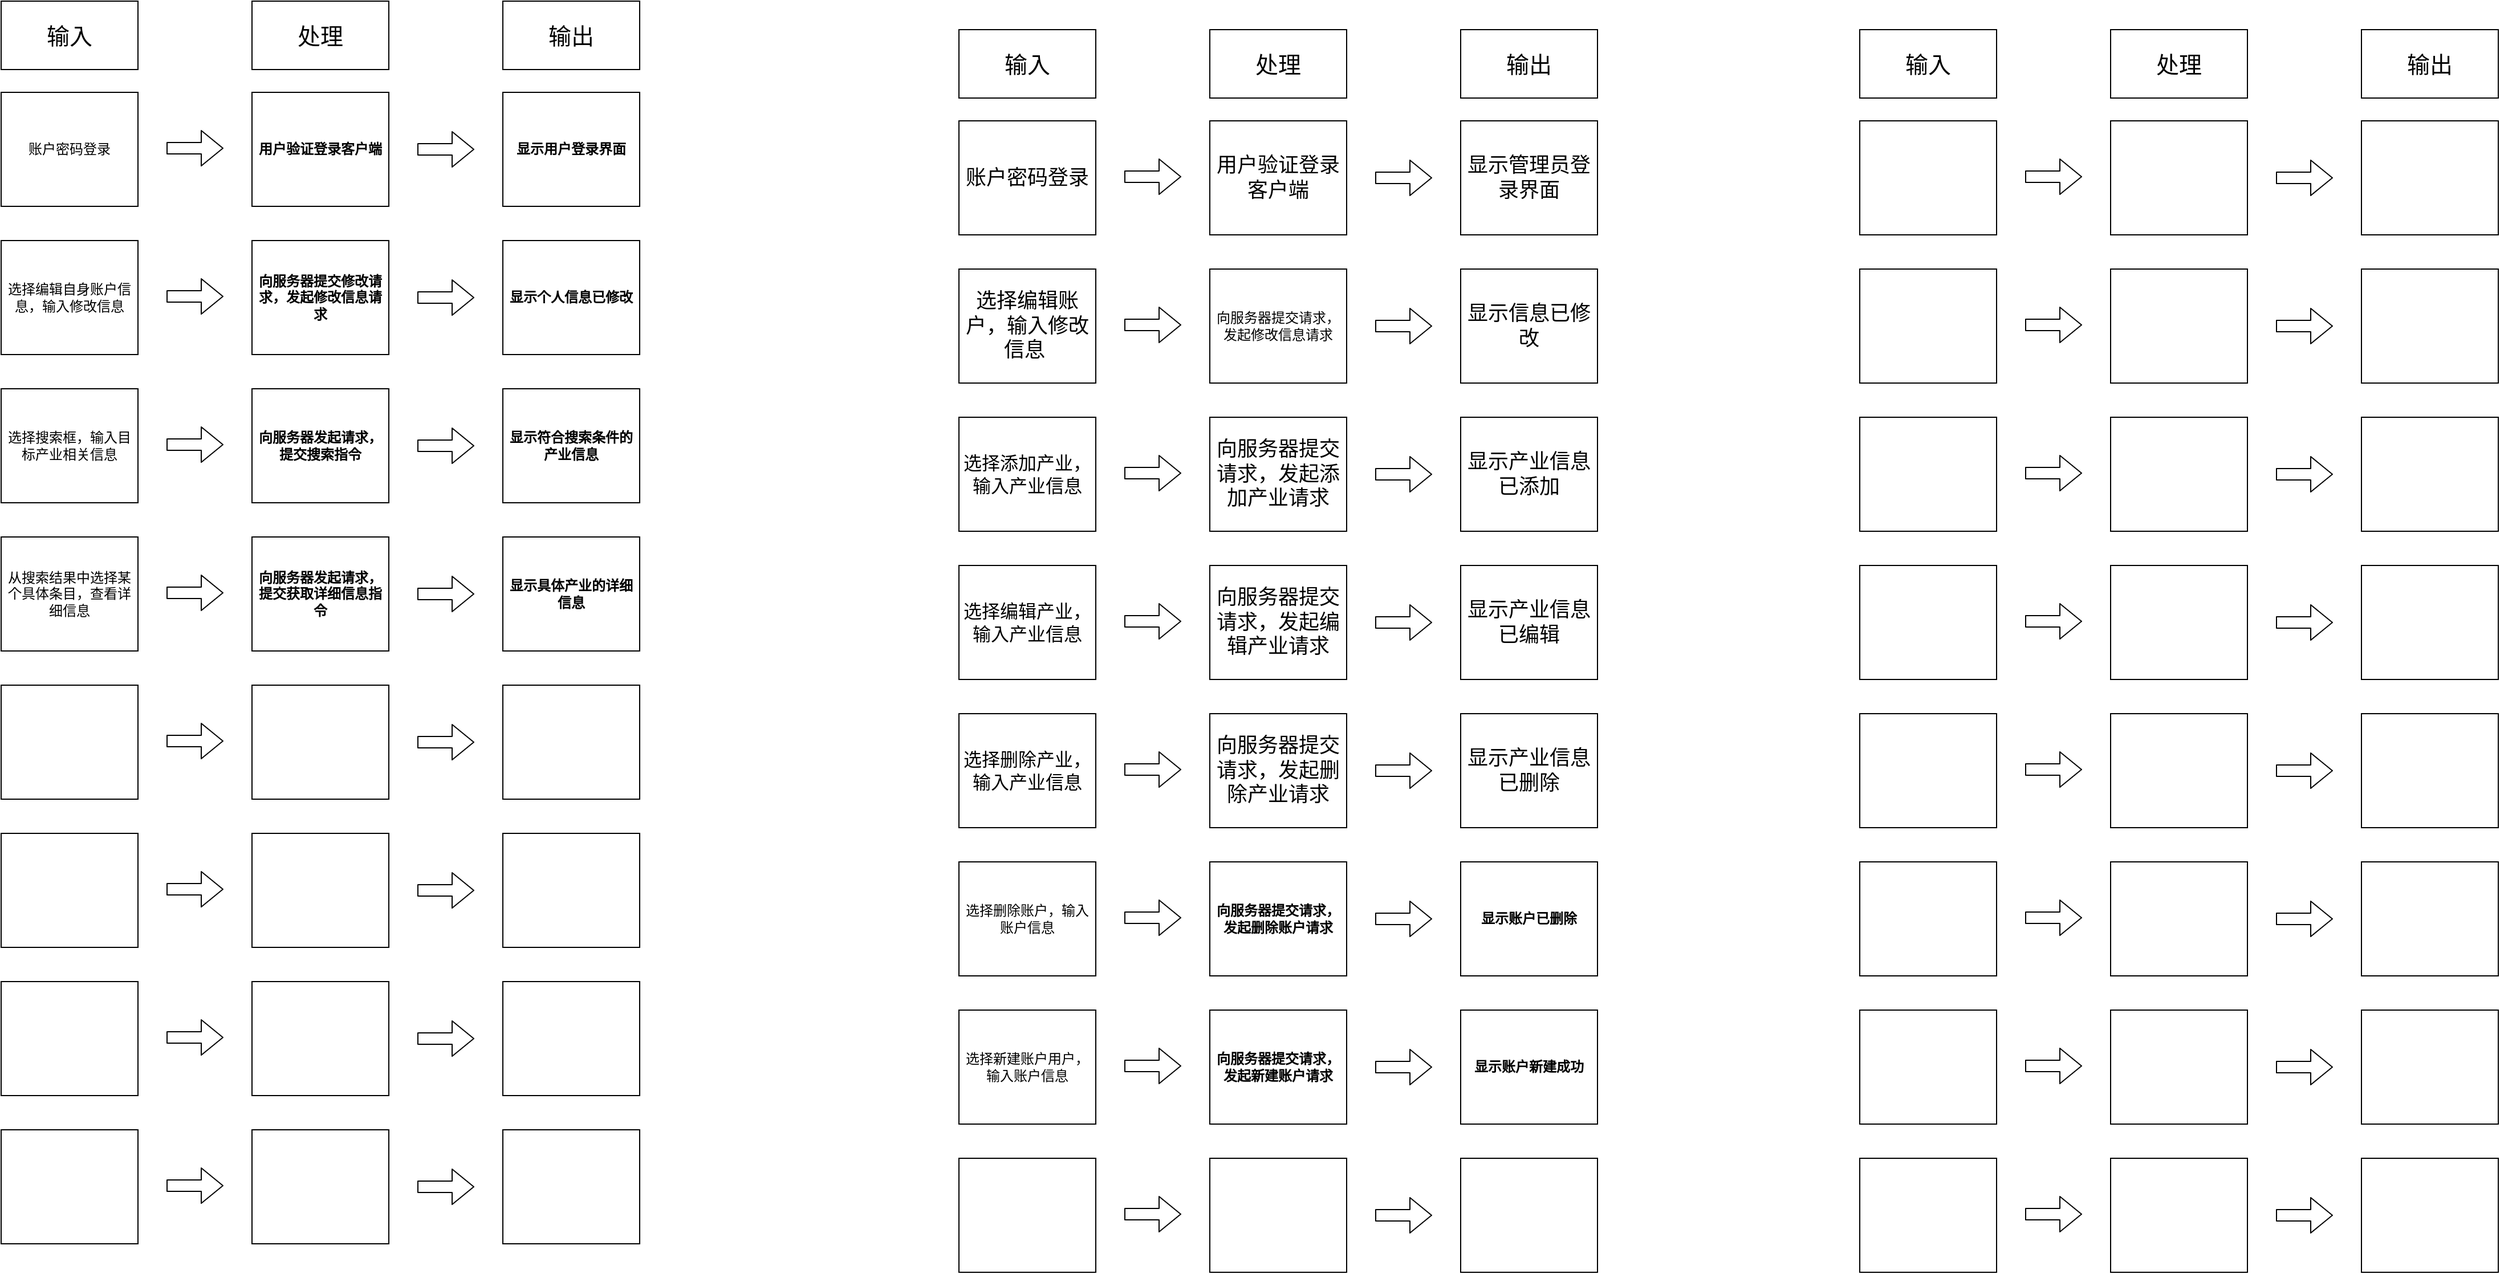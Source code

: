 <mxfile version="12.2.4" pages="1"><diagram id="aaj7mL1S4IDT17MkTl8F" name="第 1 页"><mxGraphModel dx="884" dy="655" grid="1" gridSize="10" guides="1" tooltips="1" connect="1" arrows="1" fold="1" page="1" pageScale="1" pageWidth="3300" pageHeight="4681" math="0" shadow="0"><root><mxCell id="0"/><mxCell id="1" parent="0"/><mxCell id="5" value="&lt;font style=&quot;font-size: 20px&quot;&gt;输入&lt;/font&gt;" style="rounded=0;whiteSpace=wrap;html=1;" parent="1" vertex="1"><mxGeometry x="1310" y="220" width="120" height="60" as="geometry"/></mxCell><mxCell id="6" value="&lt;font style=&quot;font-size: 20px&quot;&gt;处理&lt;/font&gt;" style="rounded=0;whiteSpace=wrap;html=1;" parent="1" vertex="1"><mxGeometry x="1530" y="220" width="120" height="60" as="geometry"/></mxCell><mxCell id="7" value="&lt;span style=&quot;font-size: 20px&quot;&gt;输出&lt;/span&gt;" style="rounded=0;whiteSpace=wrap;html=1;" parent="1" vertex="1"><mxGeometry x="1750" y="220" width="120" height="60" as="geometry"/></mxCell><mxCell id="13" value="&lt;font style=&quot;font-size: 18px&quot;&gt;账户密码登录&lt;/font&gt;" style="rounded=0;whiteSpace=wrap;html=1;" parent="1" vertex="1"><mxGeometry x="1310" y="300" width="120" height="100" as="geometry"/></mxCell><mxCell id="14" value="&lt;font style=&quot;font-size: 18px ; font-weight: normal&quot;&gt;用户验证登录客户端&lt;/font&gt;" style="rounded=0;whiteSpace=wrap;html=1;fontStyle=1" parent="1" vertex="1"><mxGeometry x="1530" y="300" width="120" height="100" as="geometry"/></mxCell><mxCell id="15" value="&lt;font style=&quot;font-size: 18px ; font-weight: normal&quot;&gt;显示管理员登录界面&lt;/font&gt;" style="rounded=0;whiteSpace=wrap;html=1;fontStyle=1" parent="1" vertex="1"><mxGeometry x="1750" y="300" width="120" height="100" as="geometry"/></mxCell><mxCell id="16" value="" style="shape=flexArrow;endArrow=classic;html=1;" parent="1" edge="1"><mxGeometry width="50" height="50" relative="1" as="geometry"><mxPoint x="1455" y="349" as="sourcePoint"/><mxPoint x="1505" y="349" as="targetPoint"/></mxGeometry></mxCell><mxCell id="17" value="" style="shape=flexArrow;endArrow=classic;html=1;" parent="1" edge="1"><mxGeometry width="50" height="50" relative="1" as="geometry"><mxPoint x="1675" y="350" as="sourcePoint"/><mxPoint x="1725" y="350" as="targetPoint"/></mxGeometry></mxCell><mxCell id="19" value="&lt;font style=&quot;font-size: 18px&quot;&gt;选择编辑账户，输入修改信息&amp;nbsp;&lt;/font&gt;" style="rounded=0;whiteSpace=wrap;html=1;" parent="1" vertex="1"><mxGeometry x="1310" y="430" width="120" height="100" as="geometry"/></mxCell><mxCell id="20" value="向服务器提交请求，发起修改信息请求" style="rounded=0;whiteSpace=wrap;html=1;fontStyle=0" parent="1" vertex="1"><mxGeometry x="1530" y="430" width="120" height="100" as="geometry"/></mxCell><mxCell id="21" value="&lt;font style=&quot;font-size: 18px&quot;&gt;显示信息已修改&lt;/font&gt;" style="rounded=0;whiteSpace=wrap;html=1;fontStyle=0" parent="1" vertex="1"><mxGeometry x="1750" y="430" width="120" height="100" as="geometry"/></mxCell><mxCell id="22" value="" style="shape=flexArrow;endArrow=classic;html=1;" parent="1" edge="1"><mxGeometry width="50" height="50" relative="1" as="geometry"><mxPoint x="1455" y="479" as="sourcePoint"/><mxPoint x="1505" y="479" as="targetPoint"/></mxGeometry></mxCell><mxCell id="23" value="" style="shape=flexArrow;endArrow=classic;html=1;" parent="1" edge="1"><mxGeometry width="50" height="50" relative="1" as="geometry"><mxPoint x="1675" y="480" as="sourcePoint"/><mxPoint x="1725" y="480" as="targetPoint"/></mxGeometry></mxCell><mxCell id="35" value="&lt;font style=&quot;font-size: 16px&quot;&gt;选择添加产业，输入产业信息&lt;/font&gt;" style="rounded=0;whiteSpace=wrap;html=1;" parent="1" vertex="1"><mxGeometry x="1310" y="560" width="120" height="100" as="geometry"/></mxCell><mxCell id="36" value="&lt;font style=&quot;font-size: 18px&quot;&gt;向服务器提交请求，发起添加产业请求&lt;/font&gt;" style="rounded=0;whiteSpace=wrap;html=1;fontStyle=0" parent="1" vertex="1"><mxGeometry x="1530" y="560" width="120" height="100" as="geometry"/></mxCell><mxCell id="37" value="&lt;font style=&quot;font-size: 18px&quot;&gt;显示产业信息已添加&lt;/font&gt;" style="rounded=0;whiteSpace=wrap;html=1;fontStyle=0" parent="1" vertex="1"><mxGeometry x="1750" y="560" width="120" height="100" as="geometry"/></mxCell><mxCell id="38" value="" style="shape=flexArrow;endArrow=classic;html=1;" parent="1" edge="1"><mxGeometry width="50" height="50" relative="1" as="geometry"><mxPoint x="1455" y="609" as="sourcePoint"/><mxPoint x="1505" y="609" as="targetPoint"/></mxGeometry></mxCell><mxCell id="39" value="" style="shape=flexArrow;endArrow=classic;html=1;" parent="1" edge="1"><mxGeometry width="50" height="50" relative="1" as="geometry"><mxPoint x="1675" y="610" as="sourcePoint"/><mxPoint x="1725" y="610" as="targetPoint"/></mxGeometry></mxCell><mxCell id="40" value="&lt;span style=&quot;font-size: 16px ; white-space: normal&quot;&gt;选择编辑产业，输入产业信息&lt;/span&gt;" style="rounded=0;whiteSpace=wrap;html=1;" parent="1" vertex="1"><mxGeometry x="1310" y="690" width="120" height="100" as="geometry"/></mxCell><mxCell id="41" value="&lt;span style=&quot;font-size: 18px ; font-weight: 400 ; white-space: normal&quot;&gt;向服务器提交请求，发起编辑产业请求&lt;/span&gt;" style="rounded=0;whiteSpace=wrap;html=1;fontStyle=1" parent="1" vertex="1"><mxGeometry x="1530" y="690" width="120" height="100" as="geometry"/></mxCell><mxCell id="42" value="&lt;span style=&quot;font-size: 18px ; white-space: normal&quot;&gt;显示产业信息已编辑&lt;/span&gt;" style="rounded=0;whiteSpace=wrap;html=1;fontStyle=0" parent="1" vertex="1"><mxGeometry x="1750" y="690" width="120" height="100" as="geometry"/></mxCell><mxCell id="43" value="" style="shape=flexArrow;endArrow=classic;html=1;" parent="1" edge="1"><mxGeometry width="50" height="50" relative="1" as="geometry"><mxPoint x="1455" y="739" as="sourcePoint"/><mxPoint x="1505" y="739" as="targetPoint"/></mxGeometry></mxCell><mxCell id="44" value="" style="shape=flexArrow;endArrow=classic;html=1;" parent="1" edge="1"><mxGeometry width="50" height="50" relative="1" as="geometry"><mxPoint x="1675" y="740" as="sourcePoint"/><mxPoint x="1725" y="740" as="targetPoint"/></mxGeometry></mxCell><mxCell id="45" value="&lt;span style=&quot;font-size: 16px ; white-space: normal&quot;&gt;选择删除产业，输入产业信息&lt;/span&gt;" style="rounded=0;whiteSpace=wrap;html=1;" parent="1" vertex="1"><mxGeometry x="1310" y="820" width="120" height="100" as="geometry"/></mxCell><mxCell id="46" value="&lt;span style=&quot;font-size: 18px ; font-weight: 400 ; white-space: normal&quot;&gt;向服务器提交请求，发起删除产业请求&lt;/span&gt;" style="rounded=0;whiteSpace=wrap;html=1;fontStyle=1" parent="1" vertex="1"><mxGeometry x="1530" y="820" width="120" height="100" as="geometry"/></mxCell><mxCell id="47" value="&lt;span style=&quot;font-size: 18px ; white-space: normal&quot;&gt;显示产业信息已删除&lt;/span&gt;" style="rounded=0;whiteSpace=wrap;html=1;fontStyle=0" parent="1" vertex="1"><mxGeometry x="1750" y="820" width="120" height="100" as="geometry"/></mxCell><mxCell id="48" value="" style="shape=flexArrow;endArrow=classic;html=1;" parent="1" edge="1"><mxGeometry width="50" height="50" relative="1" as="geometry"><mxPoint x="1455" y="869" as="sourcePoint"/><mxPoint x="1505" y="869" as="targetPoint"/></mxGeometry></mxCell><mxCell id="49" value="" style="shape=flexArrow;endArrow=classic;html=1;" parent="1" edge="1"><mxGeometry width="50" height="50" relative="1" as="geometry"><mxPoint x="1675" y="870" as="sourcePoint"/><mxPoint x="1725" y="870" as="targetPoint"/></mxGeometry></mxCell><mxCell id="50" value="选择删除账户，输入账户信息" style="rounded=0;whiteSpace=wrap;html=1;" parent="1" vertex="1"><mxGeometry x="1310" y="950" width="120" height="100" as="geometry"/></mxCell><mxCell id="51" value="向服务器提交请求，发起删除账户请求" style="rounded=0;whiteSpace=wrap;html=1;fontStyle=1" parent="1" vertex="1"><mxGeometry x="1530" y="950" width="120" height="100" as="geometry"/></mxCell><mxCell id="52" value="显示账户已删除" style="rounded=0;whiteSpace=wrap;html=1;fontStyle=1" parent="1" vertex="1"><mxGeometry x="1750" y="950" width="120" height="100" as="geometry"/></mxCell><mxCell id="53" value="" style="shape=flexArrow;endArrow=classic;html=1;" parent="1" edge="1"><mxGeometry width="50" height="50" relative="1" as="geometry"><mxPoint x="1455" y="999" as="sourcePoint"/><mxPoint x="1505" y="999" as="targetPoint"/></mxGeometry></mxCell><mxCell id="54" value="" style="shape=flexArrow;endArrow=classic;html=1;" parent="1" edge="1"><mxGeometry width="50" height="50" relative="1" as="geometry"><mxPoint x="1675" y="1000" as="sourcePoint"/><mxPoint x="1725" y="1000" as="targetPoint"/></mxGeometry></mxCell><mxCell id="55" value="选择新建账户用户，输入账户信息" style="rounded=0;whiteSpace=wrap;html=1;" parent="1" vertex="1"><mxGeometry x="1310" y="1080" width="120" height="100" as="geometry"/></mxCell><mxCell id="56" value="向服务器提交请求，发起新建账户请求" style="rounded=0;whiteSpace=wrap;html=1;fontStyle=1" parent="1" vertex="1"><mxGeometry x="1530" y="1080" width="120" height="100" as="geometry"/></mxCell><mxCell id="57" value="显示账户新建成功" style="rounded=0;whiteSpace=wrap;html=1;fontStyle=1" parent="1" vertex="1"><mxGeometry x="1750" y="1080" width="120" height="100" as="geometry"/></mxCell><mxCell id="58" value="" style="shape=flexArrow;endArrow=classic;html=1;" parent="1" edge="1"><mxGeometry width="50" height="50" relative="1" as="geometry"><mxPoint x="1455" y="1129" as="sourcePoint"/><mxPoint x="1505" y="1129" as="targetPoint"/></mxGeometry></mxCell><mxCell id="59" value="" style="shape=flexArrow;endArrow=classic;html=1;" parent="1" edge="1"><mxGeometry width="50" height="50" relative="1" as="geometry"><mxPoint x="1675" y="1130" as="sourcePoint"/><mxPoint x="1725" y="1130" as="targetPoint"/></mxGeometry></mxCell><mxCell id="60" value="" style="rounded=0;whiteSpace=wrap;html=1;" parent="1" vertex="1"><mxGeometry x="1310" y="1210" width="120" height="100" as="geometry"/></mxCell><mxCell id="61" value="" style="rounded=0;whiteSpace=wrap;html=1;fontStyle=1" parent="1" vertex="1"><mxGeometry x="1530" y="1210" width="120" height="100" as="geometry"/></mxCell><mxCell id="62" value="" style="rounded=0;whiteSpace=wrap;html=1;fontStyle=1" parent="1" vertex="1"><mxGeometry x="1750" y="1210" width="120" height="100" as="geometry"/></mxCell><mxCell id="63" value="" style="shape=flexArrow;endArrow=classic;html=1;" parent="1" edge="1"><mxGeometry width="50" height="50" relative="1" as="geometry"><mxPoint x="1455" y="1259" as="sourcePoint"/><mxPoint x="1505" y="1259" as="targetPoint"/></mxGeometry></mxCell><mxCell id="64" value="" style="shape=flexArrow;endArrow=classic;html=1;" parent="1" edge="1"><mxGeometry width="50" height="50" relative="1" as="geometry"><mxPoint x="1675" y="1260" as="sourcePoint"/><mxPoint x="1725" y="1260" as="targetPoint"/></mxGeometry></mxCell><mxCell id="65" value="&lt;font style=&quot;font-size: 20px&quot;&gt;输入&lt;/font&gt;" style="rounded=0;whiteSpace=wrap;html=1;" parent="1" vertex="1"><mxGeometry x="470" y="195" width="120" height="60" as="geometry"/></mxCell><mxCell id="66" value="&lt;font style=&quot;font-size: 20px&quot;&gt;处理&lt;/font&gt;" style="rounded=0;whiteSpace=wrap;html=1;" parent="1" vertex="1"><mxGeometry x="690" y="195" width="120" height="60" as="geometry"/></mxCell><mxCell id="67" value="&lt;span style=&quot;font-size: 20px&quot;&gt;输出&lt;/span&gt;" style="rounded=0;whiteSpace=wrap;html=1;" parent="1" vertex="1"><mxGeometry x="910" y="195" width="120" height="60" as="geometry"/></mxCell><mxCell id="68" value="账户密码登录" style="rounded=0;whiteSpace=wrap;html=1;" parent="1" vertex="1"><mxGeometry x="470" y="275" width="120" height="100" as="geometry"/></mxCell><mxCell id="69" value="用户验证登录客户端" style="rounded=0;whiteSpace=wrap;html=1;fontStyle=1" parent="1" vertex="1"><mxGeometry x="690" y="275" width="120" height="100" as="geometry"/></mxCell><mxCell id="70" value="显示用户登录界面" style="rounded=0;whiteSpace=wrap;html=1;fontStyle=1" parent="1" vertex="1"><mxGeometry x="910" y="275" width="120" height="100" as="geometry"/></mxCell><mxCell id="71" value="" style="shape=flexArrow;endArrow=classic;html=1;" parent="1" edge="1"><mxGeometry width="50" height="50" relative="1" as="geometry"><mxPoint x="615" y="324" as="sourcePoint"/><mxPoint x="665" y="324" as="targetPoint"/></mxGeometry></mxCell><mxCell id="72" value="" style="shape=flexArrow;endArrow=classic;html=1;" parent="1" edge="1"><mxGeometry width="50" height="50" relative="1" as="geometry"><mxPoint x="835" y="325" as="sourcePoint"/><mxPoint x="885" y="325" as="targetPoint"/></mxGeometry></mxCell><mxCell id="73" value="选择编辑自身账户信息，输入修改信息" style="rounded=0;whiteSpace=wrap;html=1;" parent="1" vertex="1"><mxGeometry x="470" y="405" width="120" height="100" as="geometry"/></mxCell><mxCell id="74" value="向服务器提交修改请求，发起修改信息请求" style="rounded=0;whiteSpace=wrap;html=1;fontStyle=1" parent="1" vertex="1"><mxGeometry x="690" y="405" width="120" height="100" as="geometry"/></mxCell><mxCell id="75" value="显示个人信息已修改" style="rounded=0;whiteSpace=wrap;html=1;fontStyle=1" parent="1" vertex="1"><mxGeometry x="910" y="405" width="120" height="100" as="geometry"/></mxCell><mxCell id="76" value="" style="shape=flexArrow;endArrow=classic;html=1;" parent="1" edge="1"><mxGeometry width="50" height="50" relative="1" as="geometry"><mxPoint x="615" y="454" as="sourcePoint"/><mxPoint x="665" y="454" as="targetPoint"/></mxGeometry></mxCell><mxCell id="77" value="" style="shape=flexArrow;endArrow=classic;html=1;" parent="1" edge="1"><mxGeometry width="50" height="50" relative="1" as="geometry"><mxPoint x="835" y="455" as="sourcePoint"/><mxPoint x="885" y="455" as="targetPoint"/></mxGeometry></mxCell><mxCell id="78" value="选择搜索框，输入目标产业相关信息" style="rounded=0;whiteSpace=wrap;html=1;" parent="1" vertex="1"><mxGeometry x="470" y="535" width="120" height="100" as="geometry"/></mxCell><mxCell id="79" value="向服务器发起请求，提交搜索指令" style="rounded=0;whiteSpace=wrap;html=1;fontStyle=1" parent="1" vertex="1"><mxGeometry x="690" y="535" width="120" height="100" as="geometry"/></mxCell><mxCell id="80" value="显示符合搜索条件的产业信息" style="rounded=0;whiteSpace=wrap;html=1;fontStyle=1" parent="1" vertex="1"><mxGeometry x="910" y="535" width="120" height="100" as="geometry"/></mxCell><mxCell id="81" value="" style="shape=flexArrow;endArrow=classic;html=1;" parent="1" edge="1"><mxGeometry width="50" height="50" relative="1" as="geometry"><mxPoint x="615" y="584" as="sourcePoint"/><mxPoint x="665" y="584" as="targetPoint"/></mxGeometry></mxCell><mxCell id="82" value="" style="shape=flexArrow;endArrow=classic;html=1;" parent="1" edge="1"><mxGeometry width="50" height="50" relative="1" as="geometry"><mxPoint x="835" y="585" as="sourcePoint"/><mxPoint x="885" y="585" as="targetPoint"/></mxGeometry></mxCell><mxCell id="83" value="从搜索结果中选择某个具体条目，查看详细信息" style="rounded=0;whiteSpace=wrap;html=1;" parent="1" vertex="1"><mxGeometry x="470" y="665" width="120" height="100" as="geometry"/></mxCell><mxCell id="84" value="向服务器发起请求，提交获取详细信息指令" style="rounded=0;whiteSpace=wrap;html=1;fontStyle=1" parent="1" vertex="1"><mxGeometry x="690" y="665" width="120" height="100" as="geometry"/></mxCell><mxCell id="85" value="&lt;span style=&quot;white-space: normal&quot;&gt;显示具体产业的详细信息&lt;/span&gt;" style="rounded=0;whiteSpace=wrap;html=1;fontStyle=1" parent="1" vertex="1"><mxGeometry x="910" y="665" width="120" height="100" as="geometry"/></mxCell><mxCell id="86" value="" style="shape=flexArrow;endArrow=classic;html=1;" parent="1" edge="1"><mxGeometry width="50" height="50" relative="1" as="geometry"><mxPoint x="615" y="714" as="sourcePoint"/><mxPoint x="665" y="714" as="targetPoint"/></mxGeometry></mxCell><mxCell id="87" value="" style="shape=flexArrow;endArrow=classic;html=1;" parent="1" edge="1"><mxGeometry width="50" height="50" relative="1" as="geometry"><mxPoint x="835" y="715" as="sourcePoint"/><mxPoint x="885" y="715" as="targetPoint"/></mxGeometry></mxCell><mxCell id="88" value="" style="rounded=0;whiteSpace=wrap;html=1;" parent="1" vertex="1"><mxGeometry x="470" y="795" width="120" height="100" as="geometry"/></mxCell><mxCell id="89" value="" style="rounded=0;whiteSpace=wrap;html=1;fontStyle=1" parent="1" vertex="1"><mxGeometry x="690" y="795" width="120" height="100" as="geometry"/></mxCell><mxCell id="90" value="" style="rounded=0;whiteSpace=wrap;html=1;fontStyle=1" parent="1" vertex="1"><mxGeometry x="910" y="795" width="120" height="100" as="geometry"/></mxCell><mxCell id="91" value="" style="shape=flexArrow;endArrow=classic;html=1;" parent="1" edge="1"><mxGeometry width="50" height="50" relative="1" as="geometry"><mxPoint x="615" y="844" as="sourcePoint"/><mxPoint x="665" y="844" as="targetPoint"/></mxGeometry></mxCell><mxCell id="92" value="" style="shape=flexArrow;endArrow=classic;html=1;" parent="1" edge="1"><mxGeometry width="50" height="50" relative="1" as="geometry"><mxPoint x="835" y="845" as="sourcePoint"/><mxPoint x="885" y="845" as="targetPoint"/></mxGeometry></mxCell><mxCell id="93" value="" style="rounded=0;whiteSpace=wrap;html=1;" parent="1" vertex="1"><mxGeometry x="470" y="925" width="120" height="100" as="geometry"/></mxCell><mxCell id="94" value="" style="rounded=0;whiteSpace=wrap;html=1;fontStyle=1" parent="1" vertex="1"><mxGeometry x="690" y="925" width="120" height="100" as="geometry"/></mxCell><mxCell id="95" value="" style="rounded=0;whiteSpace=wrap;html=1;fontStyle=1" parent="1" vertex="1"><mxGeometry x="910" y="925" width="120" height="100" as="geometry"/></mxCell><mxCell id="96" value="" style="shape=flexArrow;endArrow=classic;html=1;" parent="1" edge="1"><mxGeometry width="50" height="50" relative="1" as="geometry"><mxPoint x="615" y="974" as="sourcePoint"/><mxPoint x="665" y="974" as="targetPoint"/></mxGeometry></mxCell><mxCell id="97" value="" style="shape=flexArrow;endArrow=classic;html=1;" parent="1" edge="1"><mxGeometry width="50" height="50" relative="1" as="geometry"><mxPoint x="835" y="975" as="sourcePoint"/><mxPoint x="885" y="975" as="targetPoint"/></mxGeometry></mxCell><mxCell id="98" value="" style="rounded=0;whiteSpace=wrap;html=1;" parent="1" vertex="1"><mxGeometry x="470" y="1055" width="120" height="100" as="geometry"/></mxCell><mxCell id="99" value="" style="rounded=0;whiteSpace=wrap;html=1;fontStyle=1" parent="1" vertex="1"><mxGeometry x="690" y="1055" width="120" height="100" as="geometry"/></mxCell><mxCell id="100" value="" style="rounded=0;whiteSpace=wrap;html=1;fontStyle=1" parent="1" vertex="1"><mxGeometry x="910" y="1055" width="120" height="100" as="geometry"/></mxCell><mxCell id="101" value="" style="shape=flexArrow;endArrow=classic;html=1;" parent="1" edge="1"><mxGeometry width="50" height="50" relative="1" as="geometry"><mxPoint x="615" y="1104" as="sourcePoint"/><mxPoint x="665" y="1104" as="targetPoint"/></mxGeometry></mxCell><mxCell id="102" value="" style="shape=flexArrow;endArrow=classic;html=1;" parent="1" edge="1"><mxGeometry width="50" height="50" relative="1" as="geometry"><mxPoint x="835" y="1105" as="sourcePoint"/><mxPoint x="885" y="1105" as="targetPoint"/></mxGeometry></mxCell><mxCell id="103" value="" style="rounded=0;whiteSpace=wrap;html=1;" parent="1" vertex="1"><mxGeometry x="470" y="1185" width="120" height="100" as="geometry"/></mxCell><mxCell id="104" value="" style="rounded=0;whiteSpace=wrap;html=1;fontStyle=1" parent="1" vertex="1"><mxGeometry x="690" y="1185" width="120" height="100" as="geometry"/></mxCell><mxCell id="105" value="" style="rounded=0;whiteSpace=wrap;html=1;fontStyle=1" parent="1" vertex="1"><mxGeometry x="910" y="1185" width="120" height="100" as="geometry"/></mxCell><mxCell id="106" value="" style="shape=flexArrow;endArrow=classic;html=1;" parent="1" edge="1"><mxGeometry width="50" height="50" relative="1" as="geometry"><mxPoint x="615" y="1234" as="sourcePoint"/><mxPoint x="665" y="1234" as="targetPoint"/></mxGeometry></mxCell><mxCell id="107" value="" style="shape=flexArrow;endArrow=classic;html=1;" parent="1" edge="1"><mxGeometry width="50" height="50" relative="1" as="geometry"><mxPoint x="835" y="1235" as="sourcePoint"/><mxPoint x="885" y="1235" as="targetPoint"/></mxGeometry></mxCell><mxCell id="108" value="&lt;font style=&quot;font-size: 20px&quot;&gt;输入&lt;/font&gt;" style="rounded=0;whiteSpace=wrap;html=1;" parent="1" vertex="1"><mxGeometry x="2100" y="220" width="120" height="60" as="geometry"/></mxCell><mxCell id="109" value="&lt;font style=&quot;font-size: 20px&quot;&gt;处理&lt;/font&gt;" style="rounded=0;whiteSpace=wrap;html=1;" parent="1" vertex="1"><mxGeometry x="2320" y="220" width="120" height="60" as="geometry"/></mxCell><mxCell id="110" value="&lt;span style=&quot;font-size: 20px&quot;&gt;输出&lt;/span&gt;" style="rounded=0;whiteSpace=wrap;html=1;" parent="1" vertex="1"><mxGeometry x="2540" y="220" width="120" height="60" as="geometry"/></mxCell><mxCell id="111" value="" style="rounded=0;whiteSpace=wrap;html=1;" parent="1" vertex="1"><mxGeometry x="2100" y="300" width="120" height="100" as="geometry"/></mxCell><mxCell id="112" value="" style="rounded=0;whiteSpace=wrap;html=1;fontStyle=1" parent="1" vertex="1"><mxGeometry x="2320" y="300" width="120" height="100" as="geometry"/></mxCell><mxCell id="113" value="" style="rounded=0;whiteSpace=wrap;html=1;fontStyle=1" parent="1" vertex="1"><mxGeometry x="2540" y="300" width="120" height="100" as="geometry"/></mxCell><mxCell id="114" value="" style="shape=flexArrow;endArrow=classic;html=1;" parent="1" edge="1"><mxGeometry width="50" height="50" relative="1" as="geometry"><mxPoint x="2245" y="349" as="sourcePoint"/><mxPoint x="2295" y="349" as="targetPoint"/></mxGeometry></mxCell><mxCell id="115" value="" style="shape=flexArrow;endArrow=classic;html=1;" parent="1" edge="1"><mxGeometry width="50" height="50" relative="1" as="geometry"><mxPoint x="2465" y="350" as="sourcePoint"/><mxPoint x="2515" y="350" as="targetPoint"/></mxGeometry></mxCell><mxCell id="116" value="" style="rounded=0;whiteSpace=wrap;html=1;" parent="1" vertex="1"><mxGeometry x="2100" y="430" width="120" height="100" as="geometry"/></mxCell><mxCell id="117" value="" style="rounded=0;whiteSpace=wrap;html=1;fontStyle=1" parent="1" vertex="1"><mxGeometry x="2320" y="430" width="120" height="100" as="geometry"/></mxCell><mxCell id="118" value="" style="rounded=0;whiteSpace=wrap;html=1;fontStyle=1" parent="1" vertex="1"><mxGeometry x="2540" y="430" width="120" height="100" as="geometry"/></mxCell><mxCell id="119" value="" style="shape=flexArrow;endArrow=classic;html=1;" parent="1" edge="1"><mxGeometry width="50" height="50" relative="1" as="geometry"><mxPoint x="2245" y="479" as="sourcePoint"/><mxPoint x="2295" y="479" as="targetPoint"/></mxGeometry></mxCell><mxCell id="120" value="" style="shape=flexArrow;endArrow=classic;html=1;" parent="1" edge="1"><mxGeometry width="50" height="50" relative="1" as="geometry"><mxPoint x="2465" y="480" as="sourcePoint"/><mxPoint x="2515" y="480" as="targetPoint"/></mxGeometry></mxCell><mxCell id="121" value="" style="rounded=0;whiteSpace=wrap;html=1;" parent="1" vertex="1"><mxGeometry x="2100" y="560" width="120" height="100" as="geometry"/></mxCell><mxCell id="122" value="" style="rounded=0;whiteSpace=wrap;html=1;fontStyle=1" parent="1" vertex="1"><mxGeometry x="2320" y="560" width="120" height="100" as="geometry"/></mxCell><mxCell id="123" value="" style="rounded=0;whiteSpace=wrap;html=1;fontStyle=1" parent="1" vertex="1"><mxGeometry x="2540" y="560" width="120" height="100" as="geometry"/></mxCell><mxCell id="124" value="" style="shape=flexArrow;endArrow=classic;html=1;" parent="1" edge="1"><mxGeometry width="50" height="50" relative="1" as="geometry"><mxPoint x="2245" y="609" as="sourcePoint"/><mxPoint x="2295" y="609" as="targetPoint"/></mxGeometry></mxCell><mxCell id="125" value="" style="shape=flexArrow;endArrow=classic;html=1;" parent="1" edge="1"><mxGeometry width="50" height="50" relative="1" as="geometry"><mxPoint x="2465" y="610" as="sourcePoint"/><mxPoint x="2515" y="610" as="targetPoint"/></mxGeometry></mxCell><mxCell id="126" value="" style="rounded=0;whiteSpace=wrap;html=1;" parent="1" vertex="1"><mxGeometry x="2100" y="690" width="120" height="100" as="geometry"/></mxCell><mxCell id="127" value="" style="rounded=0;whiteSpace=wrap;html=1;fontStyle=1" parent="1" vertex="1"><mxGeometry x="2320" y="690" width="120" height="100" as="geometry"/></mxCell><mxCell id="128" value="" style="rounded=0;whiteSpace=wrap;html=1;fontStyle=1" parent="1" vertex="1"><mxGeometry x="2540" y="690" width="120" height="100" as="geometry"/></mxCell><mxCell id="129" value="" style="shape=flexArrow;endArrow=classic;html=1;" parent="1" edge="1"><mxGeometry width="50" height="50" relative="1" as="geometry"><mxPoint x="2245" y="739" as="sourcePoint"/><mxPoint x="2295" y="739" as="targetPoint"/></mxGeometry></mxCell><mxCell id="130" value="" style="shape=flexArrow;endArrow=classic;html=1;" parent="1" edge="1"><mxGeometry width="50" height="50" relative="1" as="geometry"><mxPoint x="2465" y="740" as="sourcePoint"/><mxPoint x="2515" y="740" as="targetPoint"/></mxGeometry></mxCell><mxCell id="131" value="" style="rounded=0;whiteSpace=wrap;html=1;" parent="1" vertex="1"><mxGeometry x="2100" y="820" width="120" height="100" as="geometry"/></mxCell><mxCell id="132" value="" style="rounded=0;whiteSpace=wrap;html=1;fontStyle=1" parent="1" vertex="1"><mxGeometry x="2320" y="820" width="120" height="100" as="geometry"/></mxCell><mxCell id="133" value="" style="rounded=0;whiteSpace=wrap;html=1;fontStyle=1" parent="1" vertex="1"><mxGeometry x="2540" y="820" width="120" height="100" as="geometry"/></mxCell><mxCell id="134" value="" style="shape=flexArrow;endArrow=classic;html=1;" parent="1" edge="1"><mxGeometry width="50" height="50" relative="1" as="geometry"><mxPoint x="2245" y="869" as="sourcePoint"/><mxPoint x="2295" y="869" as="targetPoint"/></mxGeometry></mxCell><mxCell id="135" value="" style="shape=flexArrow;endArrow=classic;html=1;" parent="1" edge="1"><mxGeometry width="50" height="50" relative="1" as="geometry"><mxPoint x="2465" y="870" as="sourcePoint"/><mxPoint x="2515" y="870" as="targetPoint"/></mxGeometry></mxCell><mxCell id="136" value="" style="rounded=0;whiteSpace=wrap;html=1;" parent="1" vertex="1"><mxGeometry x="2100" y="950" width="120" height="100" as="geometry"/></mxCell><mxCell id="137" value="" style="rounded=0;whiteSpace=wrap;html=1;fontStyle=1" parent="1" vertex="1"><mxGeometry x="2320" y="950" width="120" height="100" as="geometry"/></mxCell><mxCell id="138" value="" style="rounded=0;whiteSpace=wrap;html=1;fontStyle=1" parent="1" vertex="1"><mxGeometry x="2540" y="950" width="120" height="100" as="geometry"/></mxCell><mxCell id="139" value="" style="shape=flexArrow;endArrow=classic;html=1;" parent="1" edge="1"><mxGeometry width="50" height="50" relative="1" as="geometry"><mxPoint x="2245" y="999" as="sourcePoint"/><mxPoint x="2295" y="999" as="targetPoint"/></mxGeometry></mxCell><mxCell id="140" value="" style="shape=flexArrow;endArrow=classic;html=1;" parent="1" edge="1"><mxGeometry width="50" height="50" relative="1" as="geometry"><mxPoint x="2465" y="1000" as="sourcePoint"/><mxPoint x="2515" y="1000" as="targetPoint"/></mxGeometry></mxCell><mxCell id="141" value="" style="rounded=0;whiteSpace=wrap;html=1;" parent="1" vertex="1"><mxGeometry x="2100" y="1080" width="120" height="100" as="geometry"/></mxCell><mxCell id="142" value="" style="rounded=0;whiteSpace=wrap;html=1;fontStyle=1" parent="1" vertex="1"><mxGeometry x="2320" y="1080" width="120" height="100" as="geometry"/></mxCell><mxCell id="143" value="" style="rounded=0;whiteSpace=wrap;html=1;fontStyle=1" parent="1" vertex="1"><mxGeometry x="2540" y="1080" width="120" height="100" as="geometry"/></mxCell><mxCell id="144" value="" style="shape=flexArrow;endArrow=classic;html=1;" parent="1" edge="1"><mxGeometry width="50" height="50" relative="1" as="geometry"><mxPoint x="2245" y="1129" as="sourcePoint"/><mxPoint x="2295" y="1129" as="targetPoint"/></mxGeometry></mxCell><mxCell id="145" value="" style="shape=flexArrow;endArrow=classic;html=1;" parent="1" edge="1"><mxGeometry width="50" height="50" relative="1" as="geometry"><mxPoint x="2465" y="1130" as="sourcePoint"/><mxPoint x="2515" y="1130" as="targetPoint"/></mxGeometry></mxCell><mxCell id="146" value="" style="rounded=0;whiteSpace=wrap;html=1;" parent="1" vertex="1"><mxGeometry x="2100" y="1210" width="120" height="100" as="geometry"/></mxCell><mxCell id="147" value="" style="rounded=0;whiteSpace=wrap;html=1;fontStyle=1" parent="1" vertex="1"><mxGeometry x="2320" y="1210" width="120" height="100" as="geometry"/></mxCell><mxCell id="148" value="" style="rounded=0;whiteSpace=wrap;html=1;fontStyle=1" parent="1" vertex="1"><mxGeometry x="2540" y="1210" width="120" height="100" as="geometry"/></mxCell><mxCell id="149" value="" style="shape=flexArrow;endArrow=classic;html=1;" parent="1" edge="1"><mxGeometry width="50" height="50" relative="1" as="geometry"><mxPoint x="2245" y="1259" as="sourcePoint"/><mxPoint x="2295" y="1259" as="targetPoint"/></mxGeometry></mxCell><mxCell id="150" value="" style="shape=flexArrow;endArrow=classic;html=1;" parent="1" edge="1"><mxGeometry width="50" height="50" relative="1" as="geometry"><mxPoint x="2465" y="1260" as="sourcePoint"/><mxPoint x="2515" y="1260" as="targetPoint"/></mxGeometry></mxCell></root></mxGraphModel></diagram></mxfile>